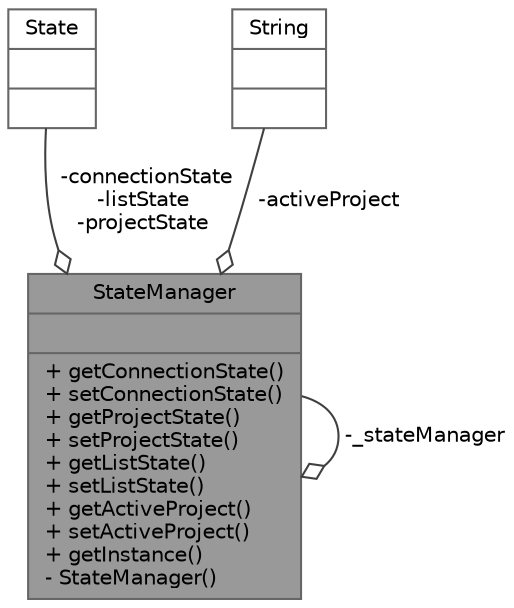 digraph "StateManager"
{
 // LATEX_PDF_SIZE
  bgcolor="transparent";
  edge [fontname=Helvetica,fontsize=10,labelfontname=Helvetica,labelfontsize=10];
  node [fontname=Helvetica,fontsize=10,shape=box,height=0.2,width=0.4];
  Node1 [shape=record,label="{StateManager\n||+ getConnectionState()\l+ setConnectionState()\l+ getProjectState()\l+ setProjectState()\l+ getListState()\l+ setListState()\l+ getActiveProject()\l+ setActiveProject()\l+ getInstance()\l- StateManager()\l}",height=0.2,width=0.4,color="gray40", fillcolor="grey60", style="filled", fontcolor="black",tooltip=" "];
  Node1 -> Node1 [color="grey25",style="solid",label=" -_stateManager" ,arrowhead="odiamond"];
  Node2 -> Node1 [color="grey25",style="solid",label=" -connectionState\n-listState\n-projectState" ,arrowhead="odiamond"];
  Node2 [shape=record,label="{State\n||}",height=0.2,width=0.4,color="gray40", fillcolor="white", style="filled",tooltip=" "];
  Node3 -> Node1 [color="grey25",style="solid",label=" -activeProject" ,arrowhead="odiamond"];
  Node3 [shape=record,label="{String\n||}",height=0.2,width=0.4,color="gray40", fillcolor="white", style="filled",tooltip=" "];
}
